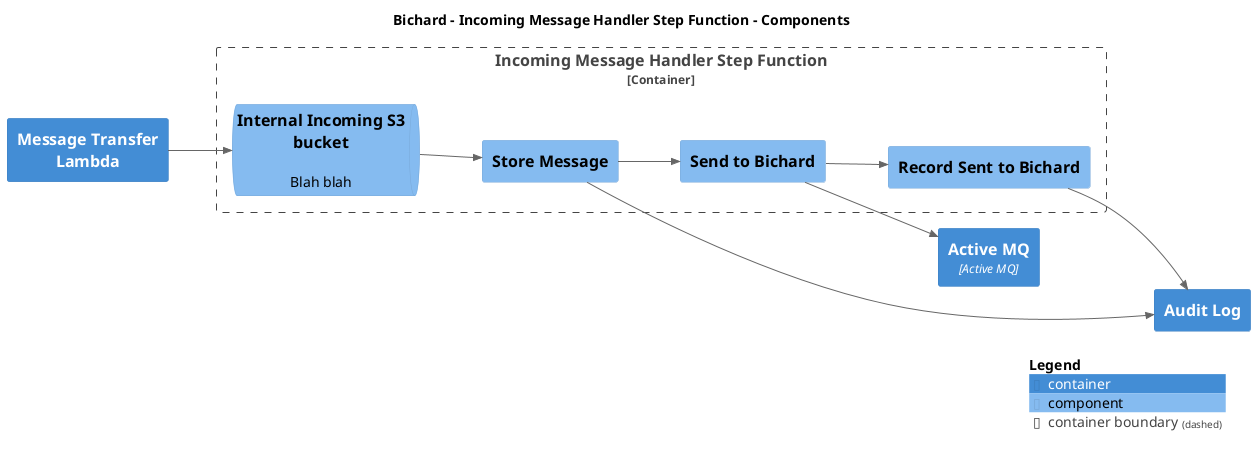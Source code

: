 @startuml
set separator none
title Bichard - Incoming Message Handler Step Function - Components

left to right direction

!include <C4/C4>
!include <C4/C4_Context>
!include <C4/C4_Container>
!include <C4/C4_Component>

Container(Bichard.MessageTransferLambda, "Message Transfer Lambda", $techn="", $descr="", $tags="", $link="")
Container(Bichard.ActiveMQ, "Active MQ", $techn="Active MQ", $descr="", $tags="", $link="")
Container(Bichard.AuditLog, "Audit Log", $techn="", $descr="", $tags="", $link="")

Container_Boundary("Bichard.IncomingMessageHandlerStepFunction_boundary", "Incoming Message Handler Step Function", $tags="") {
  ComponentQueue(Bichard.IncomingMessageHandlerStepFunction.InternalIncomingS3bucket, "Internal Incoming S3 bucket", $techn="", $descr="Blah blah", $tags="", $link="")
  Component(Bichard.IncomingMessageHandlerStepFunction.StoreMessage, "Store Message", $techn="", $descr="", $tags="", $link="")
  Component(Bichard.IncomingMessageHandlerStepFunction.SendtoBichard, "Send to Bichard", $techn="", $descr="", $tags="", $link="")
  Component(Bichard.IncomingMessageHandlerStepFunction.RecordSenttoBichard, "Record Sent to Bichard", $techn="", $descr="", $tags="", $link="")
}

Rel(Bichard.MessageTransferLambda, Bichard.IncomingMessageHandlerStepFunction.InternalIncomingS3bucket, "", $techn="", $tags="", $link="")
Rel(Bichard.IncomingMessageHandlerStepFunction.InternalIncomingS3bucket, Bichard.IncomingMessageHandlerStepFunction.StoreMessage, "", $techn="", $tags="", $link="")
Rel(Bichard.IncomingMessageHandlerStepFunction.StoreMessage, Bichard.AuditLog, "", $techn="", $tags="", $link="")
Rel(Bichard.IncomingMessageHandlerStepFunction.StoreMessage, Bichard.IncomingMessageHandlerStepFunction.SendtoBichard, "", $techn="", $tags="", $link="")
Rel(Bichard.IncomingMessageHandlerStepFunction.SendtoBichard, Bichard.ActiveMQ, "", $techn="", $tags="", $link="")
Rel(Bichard.IncomingMessageHandlerStepFunction.SendtoBichard, Bichard.IncomingMessageHandlerStepFunction.RecordSenttoBichard, "", $techn="", $tags="", $link="")
Rel(Bichard.IncomingMessageHandlerStepFunction.RecordSenttoBichard, Bichard.AuditLog, "", $techn="", $tags="", $link="")

SHOW_LEGEND(true)
@enduml